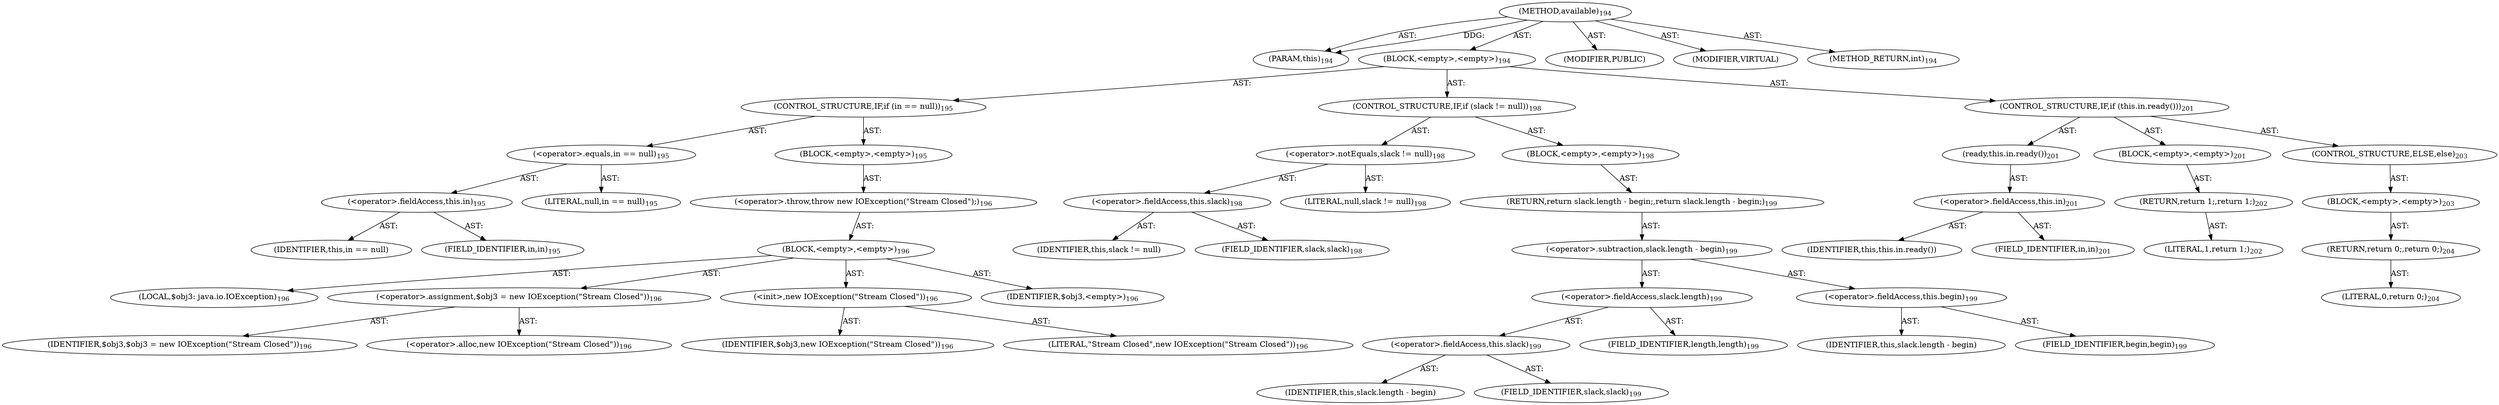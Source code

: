digraph "available" {  
"111669149701" [label = <(METHOD,available)<SUB>194</SUB>> ]
"115964117004" [label = <(PARAM,this)<SUB>194</SUB>> ]
"25769803801" [label = <(BLOCK,&lt;empty&gt;,&lt;empty&gt;)<SUB>194</SUB>> ]
"47244640273" [label = <(CONTROL_STRUCTURE,IF,if (in == null))<SUB>195</SUB>> ]
"30064771175" [label = <(&lt;operator&gt;.equals,in == null)<SUB>195</SUB>> ]
"30064771176" [label = <(&lt;operator&gt;.fieldAccess,this.in)<SUB>195</SUB>> ]
"68719476811" [label = <(IDENTIFIER,this,in == null)> ]
"55834574885" [label = <(FIELD_IDENTIFIER,in,in)<SUB>195</SUB>> ]
"90194313238" [label = <(LITERAL,null,in == null)<SUB>195</SUB>> ]
"25769803802" [label = <(BLOCK,&lt;empty&gt;,&lt;empty&gt;)<SUB>195</SUB>> ]
"30064771177" [label = <(&lt;operator&gt;.throw,throw new IOException(&quot;Stream Closed&quot;);)<SUB>196</SUB>> ]
"25769803803" [label = <(BLOCK,&lt;empty&gt;,&lt;empty&gt;)<SUB>196</SUB>> ]
"94489280520" [label = <(LOCAL,$obj3: java.io.IOException)<SUB>196</SUB>> ]
"30064771178" [label = <(&lt;operator&gt;.assignment,$obj3 = new IOException(&quot;Stream Closed&quot;))<SUB>196</SUB>> ]
"68719476812" [label = <(IDENTIFIER,$obj3,$obj3 = new IOException(&quot;Stream Closed&quot;))<SUB>196</SUB>> ]
"30064771179" [label = <(&lt;operator&gt;.alloc,new IOException(&quot;Stream Closed&quot;))<SUB>196</SUB>> ]
"30064771180" [label = <(&lt;init&gt;,new IOException(&quot;Stream Closed&quot;))<SUB>196</SUB>> ]
"68719476813" [label = <(IDENTIFIER,$obj3,new IOException(&quot;Stream Closed&quot;))<SUB>196</SUB>> ]
"90194313239" [label = <(LITERAL,&quot;Stream Closed&quot;,new IOException(&quot;Stream Closed&quot;))<SUB>196</SUB>> ]
"68719476814" [label = <(IDENTIFIER,$obj3,&lt;empty&gt;)<SUB>196</SUB>> ]
"47244640274" [label = <(CONTROL_STRUCTURE,IF,if (slack != null))<SUB>198</SUB>> ]
"30064771181" [label = <(&lt;operator&gt;.notEquals,slack != null)<SUB>198</SUB>> ]
"30064771182" [label = <(&lt;operator&gt;.fieldAccess,this.slack)<SUB>198</SUB>> ]
"68719476815" [label = <(IDENTIFIER,this,slack != null)> ]
"55834574886" [label = <(FIELD_IDENTIFIER,slack,slack)<SUB>198</SUB>> ]
"90194313240" [label = <(LITERAL,null,slack != null)<SUB>198</SUB>> ]
"25769803804" [label = <(BLOCK,&lt;empty&gt;,&lt;empty&gt;)<SUB>198</SUB>> ]
"146028888069" [label = <(RETURN,return slack.length - begin;,return slack.length - begin;)<SUB>199</SUB>> ]
"30064771183" [label = <(&lt;operator&gt;.subtraction,slack.length - begin)<SUB>199</SUB>> ]
"30064771184" [label = <(&lt;operator&gt;.fieldAccess,slack.length)<SUB>199</SUB>> ]
"30064771185" [label = <(&lt;operator&gt;.fieldAccess,this.slack)<SUB>199</SUB>> ]
"68719476816" [label = <(IDENTIFIER,this,slack.length - begin)> ]
"55834574887" [label = <(FIELD_IDENTIFIER,slack,slack)<SUB>199</SUB>> ]
"55834574888" [label = <(FIELD_IDENTIFIER,length,length)<SUB>199</SUB>> ]
"30064771186" [label = <(&lt;operator&gt;.fieldAccess,this.begin)<SUB>199</SUB>> ]
"68719476817" [label = <(IDENTIFIER,this,slack.length - begin)> ]
"55834574889" [label = <(FIELD_IDENTIFIER,begin,begin)<SUB>199</SUB>> ]
"47244640275" [label = <(CONTROL_STRUCTURE,IF,if (this.in.ready()))<SUB>201</SUB>> ]
"30064771187" [label = <(ready,this.in.ready())<SUB>201</SUB>> ]
"30064771188" [label = <(&lt;operator&gt;.fieldAccess,this.in)<SUB>201</SUB>> ]
"68719476818" [label = <(IDENTIFIER,this,this.in.ready())> ]
"55834574890" [label = <(FIELD_IDENTIFIER,in,in)<SUB>201</SUB>> ]
"25769803805" [label = <(BLOCK,&lt;empty&gt;,&lt;empty&gt;)<SUB>201</SUB>> ]
"146028888070" [label = <(RETURN,return 1;,return 1;)<SUB>202</SUB>> ]
"90194313241" [label = <(LITERAL,1,return 1;)<SUB>202</SUB>> ]
"47244640276" [label = <(CONTROL_STRUCTURE,ELSE,else)<SUB>203</SUB>> ]
"25769803806" [label = <(BLOCK,&lt;empty&gt;,&lt;empty&gt;)<SUB>203</SUB>> ]
"146028888071" [label = <(RETURN,return 0;,return 0;)<SUB>204</SUB>> ]
"90194313242" [label = <(LITERAL,0,return 0;)<SUB>204</SUB>> ]
"133143986190" [label = <(MODIFIER,PUBLIC)> ]
"133143986191" [label = <(MODIFIER,VIRTUAL)> ]
"128849018885" [label = <(METHOD_RETURN,int)<SUB>194</SUB>> ]
  "111669149701" -> "115964117004"  [ label = "AST: "] 
  "111669149701" -> "25769803801"  [ label = "AST: "] 
  "111669149701" -> "133143986190"  [ label = "AST: "] 
  "111669149701" -> "133143986191"  [ label = "AST: "] 
  "111669149701" -> "128849018885"  [ label = "AST: "] 
  "25769803801" -> "47244640273"  [ label = "AST: "] 
  "25769803801" -> "47244640274"  [ label = "AST: "] 
  "25769803801" -> "47244640275"  [ label = "AST: "] 
  "47244640273" -> "30064771175"  [ label = "AST: "] 
  "47244640273" -> "25769803802"  [ label = "AST: "] 
  "30064771175" -> "30064771176"  [ label = "AST: "] 
  "30064771175" -> "90194313238"  [ label = "AST: "] 
  "30064771176" -> "68719476811"  [ label = "AST: "] 
  "30064771176" -> "55834574885"  [ label = "AST: "] 
  "25769803802" -> "30064771177"  [ label = "AST: "] 
  "30064771177" -> "25769803803"  [ label = "AST: "] 
  "25769803803" -> "94489280520"  [ label = "AST: "] 
  "25769803803" -> "30064771178"  [ label = "AST: "] 
  "25769803803" -> "30064771180"  [ label = "AST: "] 
  "25769803803" -> "68719476814"  [ label = "AST: "] 
  "30064771178" -> "68719476812"  [ label = "AST: "] 
  "30064771178" -> "30064771179"  [ label = "AST: "] 
  "30064771180" -> "68719476813"  [ label = "AST: "] 
  "30064771180" -> "90194313239"  [ label = "AST: "] 
  "47244640274" -> "30064771181"  [ label = "AST: "] 
  "47244640274" -> "25769803804"  [ label = "AST: "] 
  "30064771181" -> "30064771182"  [ label = "AST: "] 
  "30064771181" -> "90194313240"  [ label = "AST: "] 
  "30064771182" -> "68719476815"  [ label = "AST: "] 
  "30064771182" -> "55834574886"  [ label = "AST: "] 
  "25769803804" -> "146028888069"  [ label = "AST: "] 
  "146028888069" -> "30064771183"  [ label = "AST: "] 
  "30064771183" -> "30064771184"  [ label = "AST: "] 
  "30064771183" -> "30064771186"  [ label = "AST: "] 
  "30064771184" -> "30064771185"  [ label = "AST: "] 
  "30064771184" -> "55834574888"  [ label = "AST: "] 
  "30064771185" -> "68719476816"  [ label = "AST: "] 
  "30064771185" -> "55834574887"  [ label = "AST: "] 
  "30064771186" -> "68719476817"  [ label = "AST: "] 
  "30064771186" -> "55834574889"  [ label = "AST: "] 
  "47244640275" -> "30064771187"  [ label = "AST: "] 
  "47244640275" -> "25769803805"  [ label = "AST: "] 
  "47244640275" -> "47244640276"  [ label = "AST: "] 
  "30064771187" -> "30064771188"  [ label = "AST: "] 
  "30064771188" -> "68719476818"  [ label = "AST: "] 
  "30064771188" -> "55834574890"  [ label = "AST: "] 
  "25769803805" -> "146028888070"  [ label = "AST: "] 
  "146028888070" -> "90194313241"  [ label = "AST: "] 
  "47244640276" -> "25769803806"  [ label = "AST: "] 
  "25769803806" -> "146028888071"  [ label = "AST: "] 
  "146028888071" -> "90194313242"  [ label = "AST: "] 
  "111669149701" -> "115964117004"  [ label = "DDG: "] 
}
